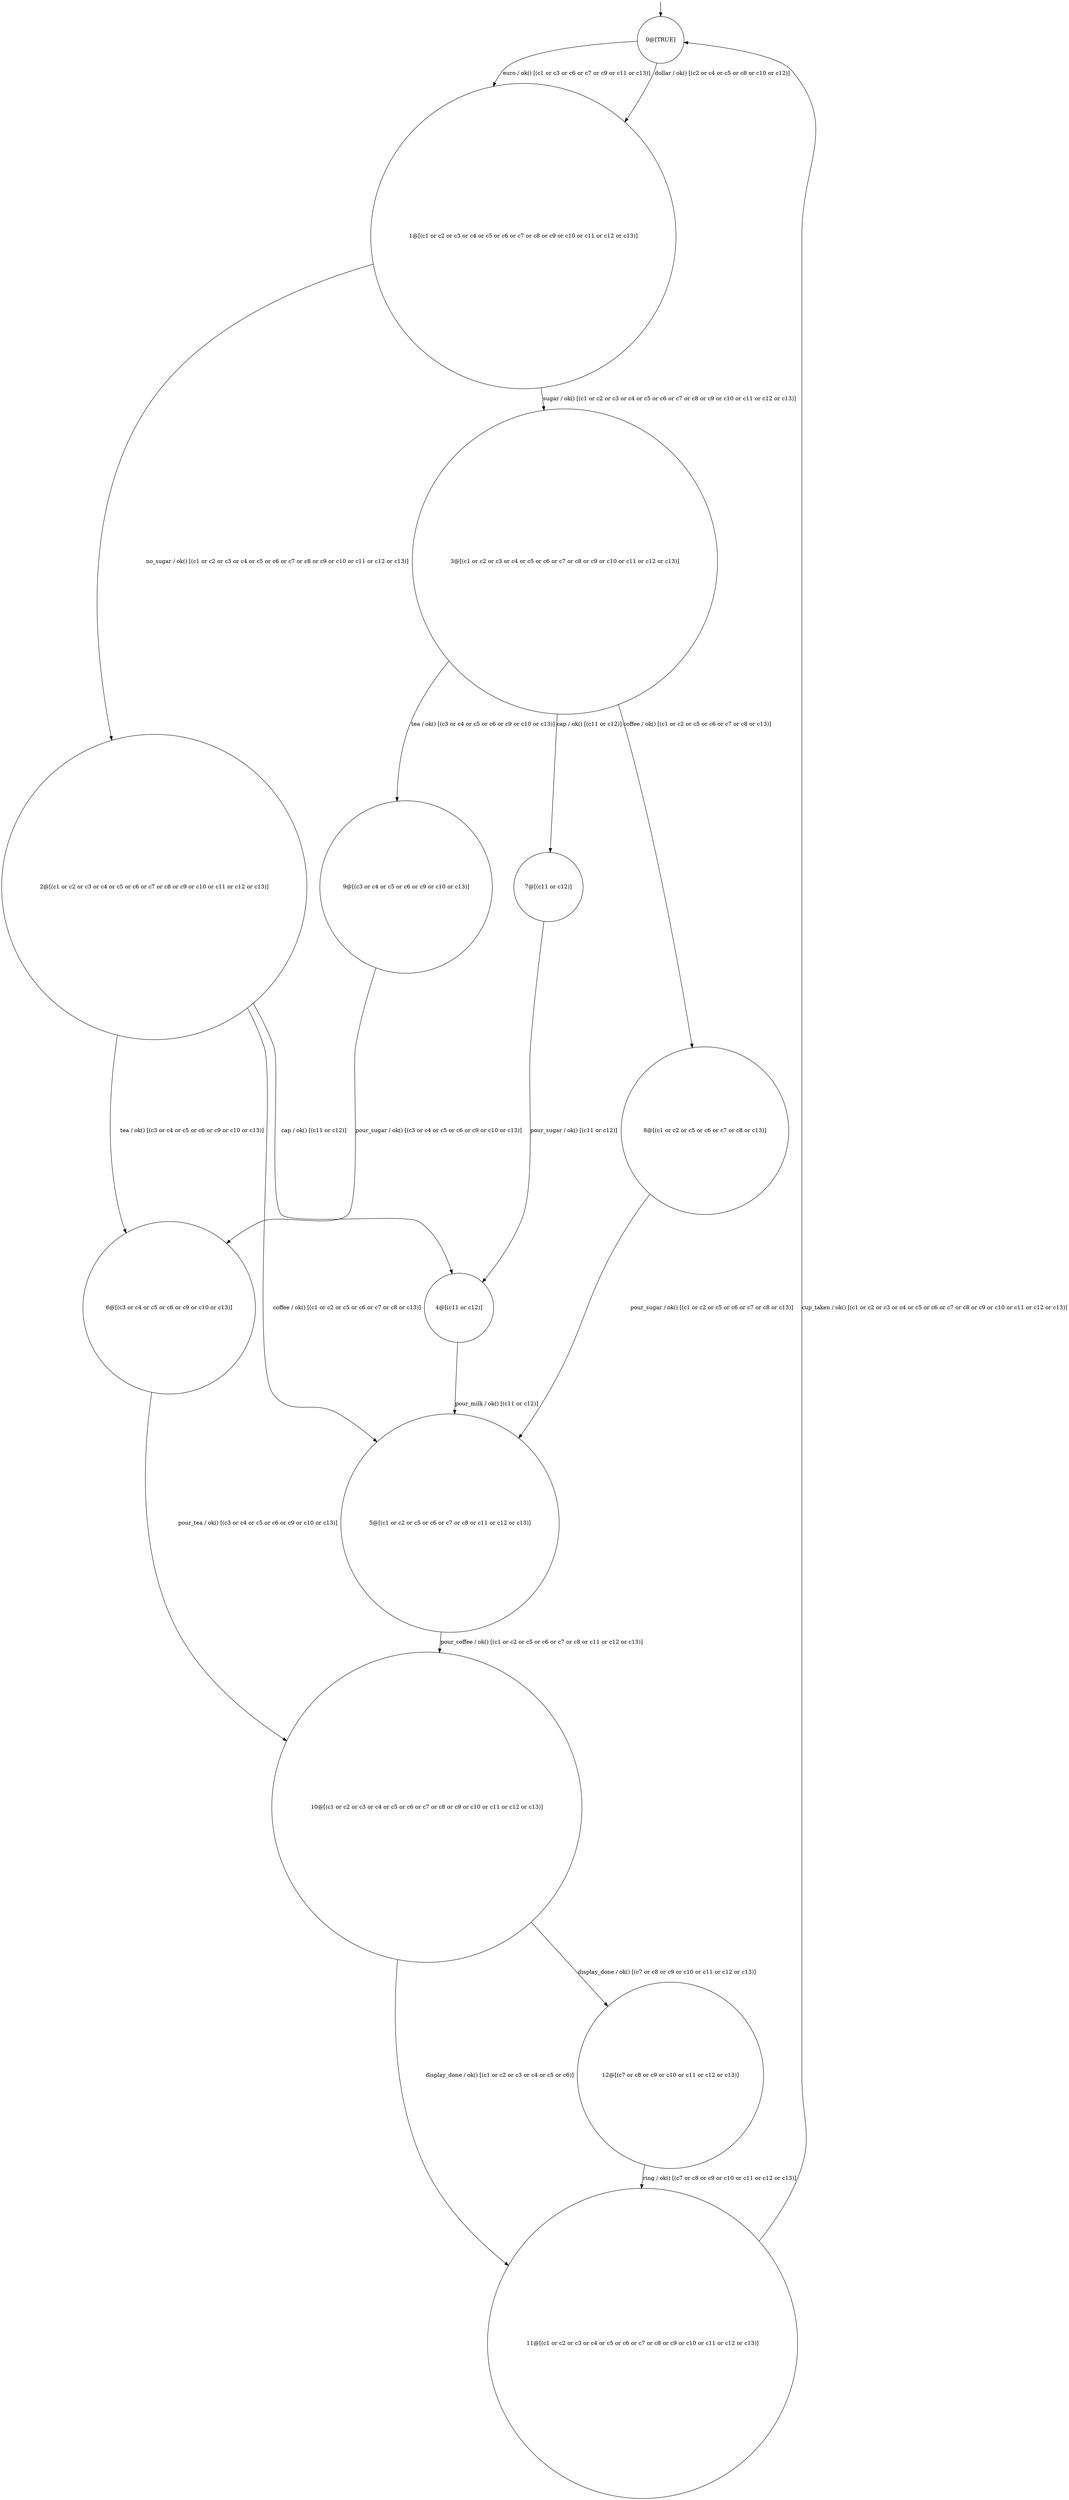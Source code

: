 digraph g {
	edge [lblstyle="above, sloped"];
	s0 [shape="circle" label="0@[TRUE]"];
	s1 [shape="circle" label="1@[(c1 or c2 or c3 or c4 or c5 or c6 or c7 or c8 or c9 or c10 or c11 or c12 or c13)]"];
	s2 [shape="circle" label="2@[(c1 or c2 or c3 or c4 or c5 or c6 or c7 or c8 or c9 or c10 or c11 or c12 or c13)]"];
	s3 [shape="circle" label="3@[(c1 or c2 or c3 or c4 or c5 or c6 or c7 or c8 or c9 or c10 or c11 or c12 or c13)]"];
	s4 [shape="circle" label="4@[(c11 or c12)]"];
	s5 [shape="circle" label="5@[(c1 or c2 or c5 or c6 or c7 or c8 or c11 or c12 or c13)]"];
	s6 [shape="circle" label="6@[(c3 or c4 or c5 or c6 or c9 or c10 or c13)]"];
	s7 [shape="circle" label="7@[(c11 or c12)]"];
	s8 [shape="circle" label="8@[(c1 or c2 or c5 or c6 or c7 or c8 or c13)]"];
	s9 [shape="circle" label="9@[(c3 or c4 or c5 or c6 or c9 or c10 or c13)]"];
	s10 [shape="circle" label="10@[(c1 or c2 or c3 or c4 or c5 or c6 or c7 or c8 or c9 or c10 or c11 or c12 or c13)]"];
	s11 [shape="circle" label="11@[(c1 or c2 or c3 or c4 or c5 or c6 or c7 or c8 or c9 or c10 or c11 or c12 or c13)]"];
	s12 [shape="circle" label="12@[(c7 or c8 or c9 or c10 or c11 or c12 or c13)]"];
	s0 -> s1 [label="dollar / ok() [(c2 or c4 or c5 or c8 or c10 or c12)]"];
	s0 -> s1 [label="euro / ok() [(c1 or c3 or c6 or c7 or c9 or c11 or c13)]"];
	s1 -> s2 [label="no_sugar / ok() [(c1 or c2 or c3 or c4 or c5 or c6 or c7 or c8 or c9 or c10 or c11 or c12 or c13)]"];
	s1 -> s3 [label="sugar / ok() [(c1 or c2 or c3 or c4 or c5 or c6 or c7 or c8 or c9 or c10 or c11 or c12 or c13)]"];
	s2 -> s4 [label="cap / ok() [(c11 or c12)]"];
	s2 -> s5 [label="coffee / ok() [(c1 or c2 or c5 or c6 or c7 or c8 or c13)]"];
	s2 -> s6 [label="tea / ok() [(c3 or c4 or c5 or c6 or c9 or c10 or c13)]"];
	s3 -> s7 [label="cap / ok() [(c11 or c12)]"];
	s3 -> s8 [label="coffee / ok() [(c1 or c2 or c5 or c6 or c7 or c8 or c13)]"];
	s3 -> s9 [label="tea / ok() [(c3 or c4 or c5 or c6 or c9 or c10 or c13)]"];
	s4 -> s5 [label="pour_milk / ok() [(c11 or c12)]"];
	s5 -> s10 [label="pour_coffee / ok() [(c1 or c2 or c5 or c6 or c7 or c8 or c11 or c12 or c13)]"];
	s6 -> s10 [label="pour_tea / ok() [(c3 or c4 or c5 or c6 or c9 or c10 or c13)]"];
	s7 -> s4 [label="pour_sugar / ok() [(c11 or c12)]"];
	s8 -> s5 [label="pour_sugar / ok() [(c1 or c2 or c5 or c6 or c7 or c8 or c13)]"];
	s9 -> s6 [label="pour_sugar / ok() [(c3 or c4 or c5 or c6 or c9 or c10 or c13)]"];
	s10 -> s11 [label="display_done / ok() [(c1 or c2 or c3 or c4 or c5 or c6)]"];
	s10 -> s12 [label="display_done / ok() [(c7 or c8 or c9 or c10 or c11 or c12 or c13)]"];
	s11 -> s0 [label="cup_taken / ok() [(c1 or c2 or c3 or c4 or c5 or c6 or c7 or c8 or c9 or c10 or c11 or c12 or c13)]"];
	s12 -> s11 [label="ring / ok() [(c7 or c8 or c9 or c10 or c11 or c12 or c13)]"];
	__start0 [label="" shape="none" width="0" height="0"];
	__start0 -> s0;
}